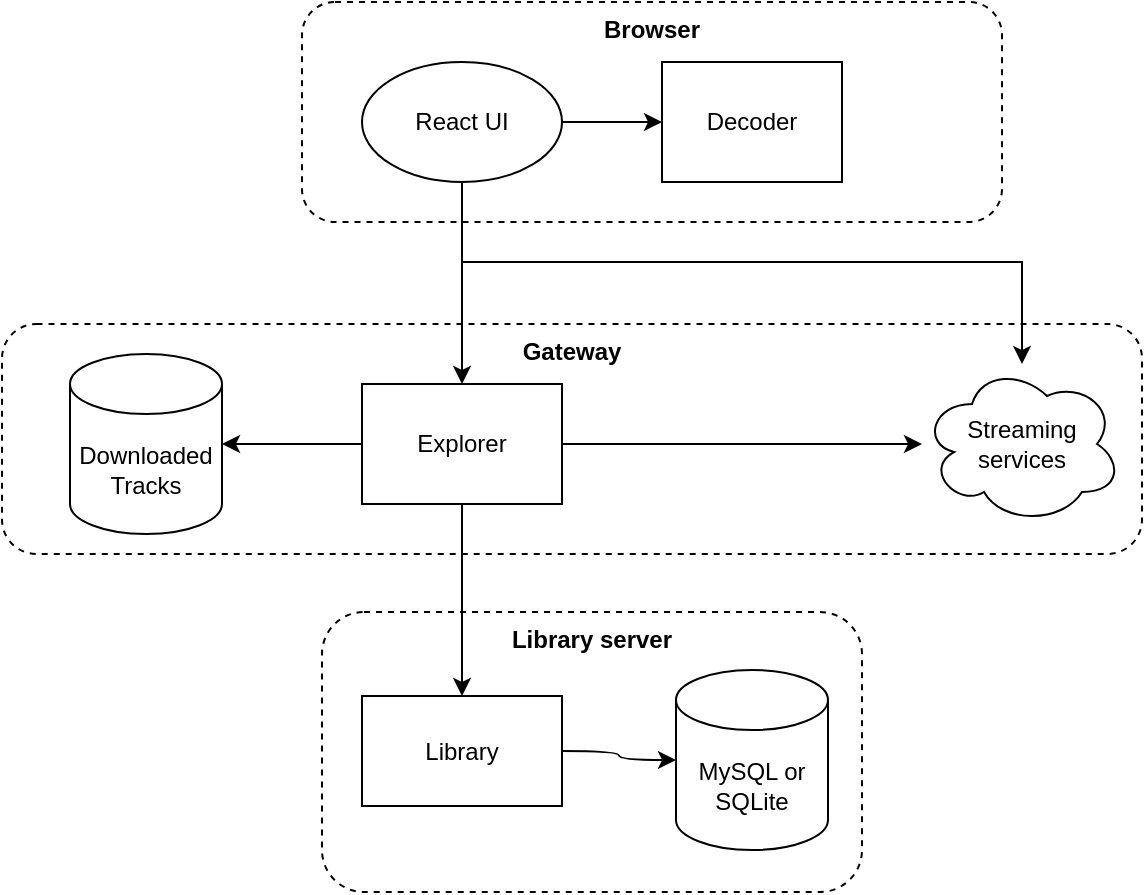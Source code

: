 <mxfile>
    <diagram id="yQj1N9cfQDN9z88ztcWO" name="Page-1">
        <mxGraphModel dx="1690" dy="1172" grid="1" gridSize="10" guides="1" tooltips="1" connect="1" arrows="1" fold="1" page="1" pageScale="1" pageWidth="827" pageHeight="1169" math="0" shadow="0">
            <root>
                <mxCell id="0"/>
                <mxCell id="1" parent="0"/>
                <mxCell id="VJGBmHdIMfrh1yPn0Isi-20" value="&lt;b&gt;Gateway&lt;/b&gt;" style="rounded=1;whiteSpace=wrap;html=1;fillColor=none;dashed=1;strokeWidth=1;perimeterSpacing=0;align=center;verticalAlign=top;" parent="1" vertex="1">
                    <mxGeometry x="110" y="291" width="570" height="115" as="geometry"/>
                </mxCell>
                <mxCell id="VJGBmHdIMfrh1yPn0Isi-21" value="&lt;b&gt;Library server&lt;/b&gt;" style="rounded=1;whiteSpace=wrap;html=1;fillColor=none;dashed=1;strokeWidth=1;perimeterSpacing=0;align=center;verticalAlign=top;" parent="1" vertex="1">
                    <mxGeometry x="270" y="435" width="270" height="140" as="geometry"/>
                </mxCell>
                <mxCell id="VJGBmHdIMfrh1yPn0Isi-17" value="&lt;b&gt;Browser&lt;/b&gt;" style="rounded=1;whiteSpace=wrap;html=1;fillColor=none;dashed=1;strokeWidth=1;perimeterSpacing=0;align=center;verticalAlign=top;" parent="1" vertex="1">
                    <mxGeometry x="260" y="130" width="350" height="110" as="geometry"/>
                </mxCell>
                <mxCell id="VJGBmHdIMfrh1yPn0Isi-6" style="edgeStyle=orthogonalEdgeStyle;orthogonalLoop=1;jettySize=auto;html=1;curved=1;" parent="1" source="VJGBmHdIMfrh1yPn0Isi-3" target="VJGBmHdIMfrh1yPn0Isi-5" edge="1">
                    <mxGeometry relative="1" as="geometry"/>
                </mxCell>
                <mxCell id="VJGBmHdIMfrh1yPn0Isi-18" style="edgeStyle=orthogonalEdgeStyle;curved=1;orthogonalLoop=1;jettySize=auto;html=1;entryX=0.5;entryY=0;entryDx=0;entryDy=0;" parent="1" source="VJGBmHdIMfrh1yPn0Isi-3" target="VJGBmHdIMfrh1yPn0Isi-7" edge="1">
                    <mxGeometry relative="1" as="geometry"/>
                </mxCell>
                <mxCell id="3" style="edgeStyle=orthogonalEdgeStyle;rounded=0;orthogonalLoop=1;jettySize=auto;html=1;" edge="1" parent="1" source="VJGBmHdIMfrh1yPn0Isi-3" target="VJGBmHdIMfrh1yPn0Isi-8">
                    <mxGeometry relative="1" as="geometry">
                        <Array as="points">
                            <mxPoint x="340" y="260"/>
                            <mxPoint x="620" y="260"/>
                        </Array>
                    </mxGeometry>
                </mxCell>
                <mxCell id="VJGBmHdIMfrh1yPn0Isi-3" value="React UI" style="ellipse;whiteSpace=wrap;html=1;" parent="1" vertex="1">
                    <mxGeometry x="290" y="160" width="100" height="60" as="geometry"/>
                </mxCell>
                <mxCell id="VJGBmHdIMfrh1yPn0Isi-5" value="Decoder" style="rounded=0;whiteSpace=wrap;html=1;" parent="1" vertex="1">
                    <mxGeometry x="440" y="160" width="90" height="60" as="geometry"/>
                </mxCell>
                <mxCell id="VJGBmHdIMfrh1yPn0Isi-15" style="edgeStyle=orthogonalEdgeStyle;curved=1;orthogonalLoop=1;jettySize=auto;html=1;" parent="1" source="VJGBmHdIMfrh1yPn0Isi-7" target="VJGBmHdIMfrh1yPn0Isi-8" edge="1">
                    <mxGeometry relative="1" as="geometry"/>
                </mxCell>
                <mxCell id="VJGBmHdIMfrh1yPn0Isi-16" style="edgeStyle=orthogonalEdgeStyle;curved=1;orthogonalLoop=1;jettySize=auto;html=1;" parent="1" source="VJGBmHdIMfrh1yPn0Isi-7" target="VJGBmHdIMfrh1yPn0Isi-13" edge="1">
                    <mxGeometry relative="1" as="geometry"/>
                </mxCell>
                <mxCell id="VJGBmHdIMfrh1yPn0Isi-19" style="edgeStyle=orthogonalEdgeStyle;curved=1;orthogonalLoop=1;jettySize=auto;html=1;" parent="1" source="VJGBmHdIMfrh1yPn0Isi-7" target="VJGBmHdIMfrh1yPn0Isi-11" edge="1">
                    <mxGeometry relative="1" as="geometry"/>
                </mxCell>
                <mxCell id="VJGBmHdIMfrh1yPn0Isi-7" value="Explorer" style="rounded=0;whiteSpace=wrap;html=1;" parent="1" vertex="1">
                    <mxGeometry x="290" y="321" width="100" height="60" as="geometry"/>
                </mxCell>
                <mxCell id="VJGBmHdIMfrh1yPn0Isi-8" value="Streaming services" style="ellipse;shape=cloud;whiteSpace=wrap;html=1;" parent="1" vertex="1">
                    <mxGeometry x="570" y="311" width="100" height="80" as="geometry"/>
                </mxCell>
                <mxCell id="VJGBmHdIMfrh1yPn0Isi-9" value="MySQL or SQLite" style="shape=cylinder3;whiteSpace=wrap;html=1;boundedLbl=1;backgroundOutline=1;size=15;" parent="1" vertex="1">
                    <mxGeometry x="447" y="464" width="76" height="90" as="geometry"/>
                </mxCell>
                <mxCell id="VJGBmHdIMfrh1yPn0Isi-11" value="Downloaded Tracks" style="shape=cylinder3;whiteSpace=wrap;html=1;boundedLbl=1;backgroundOutline=1;size=15;" parent="1" vertex="1">
                    <mxGeometry x="144" y="306" width="76" height="90" as="geometry"/>
                </mxCell>
                <mxCell id="VJGBmHdIMfrh1yPn0Isi-14" style="edgeStyle=orthogonalEdgeStyle;curved=1;orthogonalLoop=1;jettySize=auto;html=1;entryX=0;entryY=0.5;entryDx=0;entryDy=0;entryPerimeter=0;" parent="1" source="VJGBmHdIMfrh1yPn0Isi-13" target="VJGBmHdIMfrh1yPn0Isi-9" edge="1">
                    <mxGeometry relative="1" as="geometry"/>
                </mxCell>
                <mxCell id="VJGBmHdIMfrh1yPn0Isi-13" value="Library" style="rounded=0;whiteSpace=wrap;html=1;" parent="1" vertex="1">
                    <mxGeometry x="290" y="477" width="100" height="55" as="geometry"/>
                </mxCell>
            </root>
        </mxGraphModel>
    </diagram>
</mxfile>
